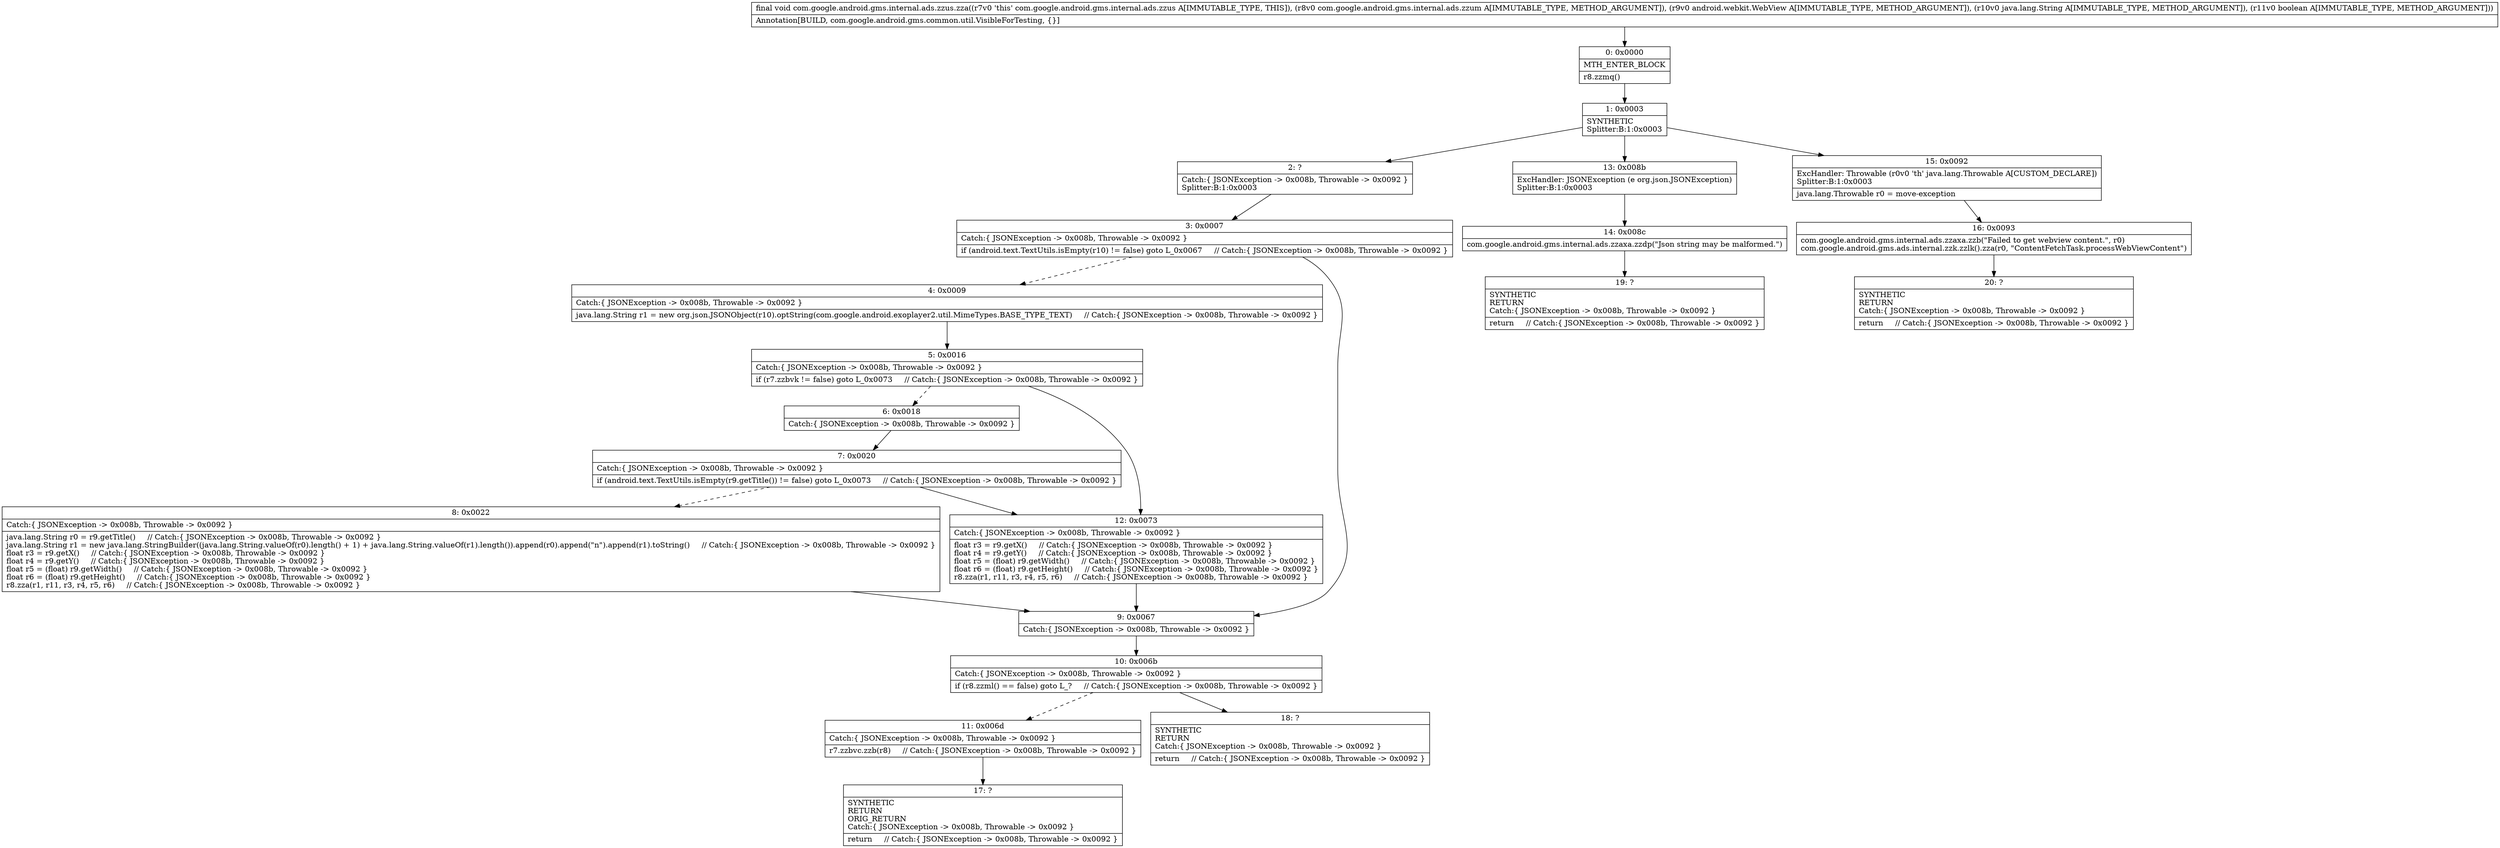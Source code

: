 digraph "CFG forcom.google.android.gms.internal.ads.zzus.zza(Lcom\/google\/android\/gms\/internal\/ads\/zzum;Landroid\/webkit\/WebView;Ljava\/lang\/String;Z)V" {
Node_0 [shape=record,label="{0\:\ 0x0000|MTH_ENTER_BLOCK\l|r8.zzmq()\l}"];
Node_1 [shape=record,label="{1\:\ 0x0003|SYNTHETIC\lSplitter:B:1:0x0003\l}"];
Node_2 [shape=record,label="{2\:\ ?|Catch:\{ JSONException \-\> 0x008b, Throwable \-\> 0x0092 \}\lSplitter:B:1:0x0003\l}"];
Node_3 [shape=record,label="{3\:\ 0x0007|Catch:\{ JSONException \-\> 0x008b, Throwable \-\> 0x0092 \}\l|if (android.text.TextUtils.isEmpty(r10) != false) goto L_0x0067     \/\/ Catch:\{ JSONException \-\> 0x008b, Throwable \-\> 0x0092 \}\l}"];
Node_4 [shape=record,label="{4\:\ 0x0009|Catch:\{ JSONException \-\> 0x008b, Throwable \-\> 0x0092 \}\l|java.lang.String r1 = new org.json.JSONObject(r10).optString(com.google.android.exoplayer2.util.MimeTypes.BASE_TYPE_TEXT)     \/\/ Catch:\{ JSONException \-\> 0x008b, Throwable \-\> 0x0092 \}\l}"];
Node_5 [shape=record,label="{5\:\ 0x0016|Catch:\{ JSONException \-\> 0x008b, Throwable \-\> 0x0092 \}\l|if (r7.zzbvk != false) goto L_0x0073     \/\/ Catch:\{ JSONException \-\> 0x008b, Throwable \-\> 0x0092 \}\l}"];
Node_6 [shape=record,label="{6\:\ 0x0018|Catch:\{ JSONException \-\> 0x008b, Throwable \-\> 0x0092 \}\l}"];
Node_7 [shape=record,label="{7\:\ 0x0020|Catch:\{ JSONException \-\> 0x008b, Throwable \-\> 0x0092 \}\l|if (android.text.TextUtils.isEmpty(r9.getTitle()) != false) goto L_0x0073     \/\/ Catch:\{ JSONException \-\> 0x008b, Throwable \-\> 0x0092 \}\l}"];
Node_8 [shape=record,label="{8\:\ 0x0022|Catch:\{ JSONException \-\> 0x008b, Throwable \-\> 0x0092 \}\l|java.lang.String r0 = r9.getTitle()     \/\/ Catch:\{ JSONException \-\> 0x008b, Throwable \-\> 0x0092 \}\ljava.lang.String r1 = new java.lang.StringBuilder((java.lang.String.valueOf(r0).length() + 1) + java.lang.String.valueOf(r1).length()).append(r0).append(\"n\").append(r1).toString()     \/\/ Catch:\{ JSONException \-\> 0x008b, Throwable \-\> 0x0092 \}\lfloat r3 = r9.getX()     \/\/ Catch:\{ JSONException \-\> 0x008b, Throwable \-\> 0x0092 \}\lfloat r4 = r9.getY()     \/\/ Catch:\{ JSONException \-\> 0x008b, Throwable \-\> 0x0092 \}\lfloat r5 = (float) r9.getWidth()     \/\/ Catch:\{ JSONException \-\> 0x008b, Throwable \-\> 0x0092 \}\lfloat r6 = (float) r9.getHeight()     \/\/ Catch:\{ JSONException \-\> 0x008b, Throwable \-\> 0x0092 \}\lr8.zza(r1, r11, r3, r4, r5, r6)     \/\/ Catch:\{ JSONException \-\> 0x008b, Throwable \-\> 0x0092 \}\l}"];
Node_9 [shape=record,label="{9\:\ 0x0067|Catch:\{ JSONException \-\> 0x008b, Throwable \-\> 0x0092 \}\l}"];
Node_10 [shape=record,label="{10\:\ 0x006b|Catch:\{ JSONException \-\> 0x008b, Throwable \-\> 0x0092 \}\l|if (r8.zzml() == false) goto L_?     \/\/ Catch:\{ JSONException \-\> 0x008b, Throwable \-\> 0x0092 \}\l}"];
Node_11 [shape=record,label="{11\:\ 0x006d|Catch:\{ JSONException \-\> 0x008b, Throwable \-\> 0x0092 \}\l|r7.zzbvc.zzb(r8)     \/\/ Catch:\{ JSONException \-\> 0x008b, Throwable \-\> 0x0092 \}\l}"];
Node_12 [shape=record,label="{12\:\ 0x0073|Catch:\{ JSONException \-\> 0x008b, Throwable \-\> 0x0092 \}\l|float r3 = r9.getX()     \/\/ Catch:\{ JSONException \-\> 0x008b, Throwable \-\> 0x0092 \}\lfloat r4 = r9.getY()     \/\/ Catch:\{ JSONException \-\> 0x008b, Throwable \-\> 0x0092 \}\lfloat r5 = (float) r9.getWidth()     \/\/ Catch:\{ JSONException \-\> 0x008b, Throwable \-\> 0x0092 \}\lfloat r6 = (float) r9.getHeight()     \/\/ Catch:\{ JSONException \-\> 0x008b, Throwable \-\> 0x0092 \}\lr8.zza(r1, r11, r3, r4, r5, r6)     \/\/ Catch:\{ JSONException \-\> 0x008b, Throwable \-\> 0x0092 \}\l}"];
Node_13 [shape=record,label="{13\:\ 0x008b|ExcHandler: JSONException (e org.json.JSONException)\lSplitter:B:1:0x0003\l}"];
Node_14 [shape=record,label="{14\:\ 0x008c|com.google.android.gms.internal.ads.zzaxa.zzdp(\"Json string may be malformed.\")\l}"];
Node_15 [shape=record,label="{15\:\ 0x0092|ExcHandler: Throwable (r0v0 'th' java.lang.Throwable A[CUSTOM_DECLARE])\lSplitter:B:1:0x0003\l|java.lang.Throwable r0 = move\-exception\l}"];
Node_16 [shape=record,label="{16\:\ 0x0093|com.google.android.gms.internal.ads.zzaxa.zzb(\"Failed to get webview content.\", r0)\lcom.google.android.gms.ads.internal.zzk.zzlk().zza(r0, \"ContentFetchTask.processWebViewContent\")\l}"];
Node_17 [shape=record,label="{17\:\ ?|SYNTHETIC\lRETURN\lORIG_RETURN\lCatch:\{ JSONException \-\> 0x008b, Throwable \-\> 0x0092 \}\l|return     \/\/ Catch:\{ JSONException \-\> 0x008b, Throwable \-\> 0x0092 \}\l}"];
Node_18 [shape=record,label="{18\:\ ?|SYNTHETIC\lRETURN\lCatch:\{ JSONException \-\> 0x008b, Throwable \-\> 0x0092 \}\l|return     \/\/ Catch:\{ JSONException \-\> 0x008b, Throwable \-\> 0x0092 \}\l}"];
Node_19 [shape=record,label="{19\:\ ?|SYNTHETIC\lRETURN\lCatch:\{ JSONException \-\> 0x008b, Throwable \-\> 0x0092 \}\l|return     \/\/ Catch:\{ JSONException \-\> 0x008b, Throwable \-\> 0x0092 \}\l}"];
Node_20 [shape=record,label="{20\:\ ?|SYNTHETIC\lRETURN\lCatch:\{ JSONException \-\> 0x008b, Throwable \-\> 0x0092 \}\l|return     \/\/ Catch:\{ JSONException \-\> 0x008b, Throwable \-\> 0x0092 \}\l}"];
MethodNode[shape=record,label="{final void com.google.android.gms.internal.ads.zzus.zza((r7v0 'this' com.google.android.gms.internal.ads.zzus A[IMMUTABLE_TYPE, THIS]), (r8v0 com.google.android.gms.internal.ads.zzum A[IMMUTABLE_TYPE, METHOD_ARGUMENT]), (r9v0 android.webkit.WebView A[IMMUTABLE_TYPE, METHOD_ARGUMENT]), (r10v0 java.lang.String A[IMMUTABLE_TYPE, METHOD_ARGUMENT]), (r11v0 boolean A[IMMUTABLE_TYPE, METHOD_ARGUMENT]))  | Annotation[BUILD, com.google.android.gms.common.util.VisibleForTesting, \{\}]\l}"];
MethodNode -> Node_0;
Node_0 -> Node_1;
Node_1 -> Node_2;
Node_1 -> Node_13;
Node_1 -> Node_15;
Node_2 -> Node_3;
Node_3 -> Node_4[style=dashed];
Node_3 -> Node_9;
Node_4 -> Node_5;
Node_5 -> Node_6[style=dashed];
Node_5 -> Node_12;
Node_6 -> Node_7;
Node_7 -> Node_8[style=dashed];
Node_7 -> Node_12;
Node_8 -> Node_9;
Node_9 -> Node_10;
Node_10 -> Node_11[style=dashed];
Node_10 -> Node_18;
Node_11 -> Node_17;
Node_12 -> Node_9;
Node_13 -> Node_14;
Node_14 -> Node_19;
Node_15 -> Node_16;
Node_16 -> Node_20;
}

